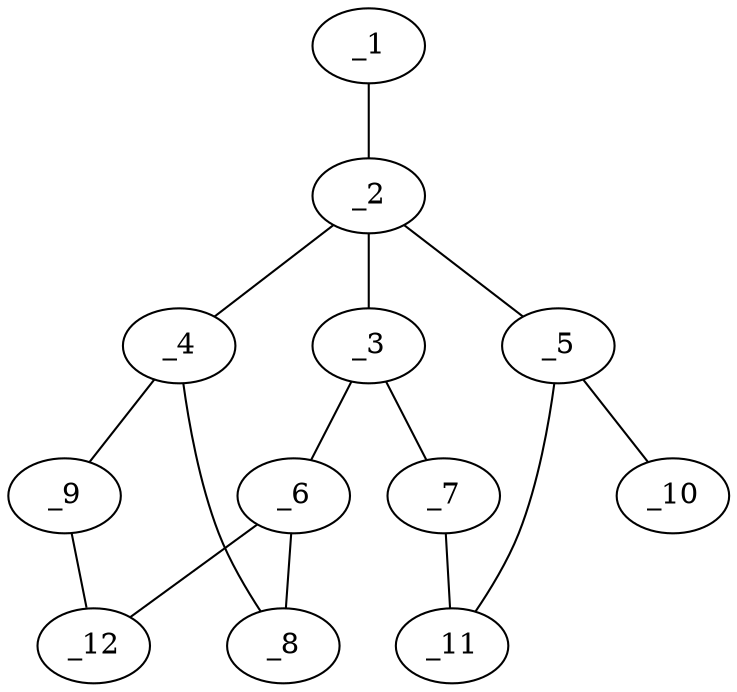 graph molid74380 {
	_1	 [charge=0,
		chem=1,
		symbol="C  ",
		x="4.0827",
		y="-1.4796"];
	_2	 [charge=0,
		chem=1,
		symbol="C  ",
		x="3.5827",
		y="-0.6136"];
	_1 -- _2	 [valence=1];
	_3	 [charge=0,
		chem=1,
		symbol="C  ",
		x="3.0827",
		y="0.2524"];
	_2 -- _3	 [valence=1];
	_4	 [charge=0,
		chem=1,
		symbol="C  ",
		x="5.3147",
		y="0.3864"];
	_2 -- _4	 [valence=1];
	_5	 [charge=0,
		chem=1,
		symbol="C  ",
		x="2.9135",
		y="-1.3568"];
	_2 -- _5	 [valence=1];
	_6	 [charge=0,
		chem=1,
		symbol="C  ",
		x="5.5735",
		y="1.3523"];
	_3 -- _6	 [valence=1];
	_7	 [charge=0,
		chem=1,
		symbol="C  ",
		x="2.1045",
		y="0.0445"];
	_3 -- _7	 [valence=1];
	_8	 [charge=0,
		chem=1,
		symbol="C  ",
		x="4.8369",
		y="2.3349"];
	_4 -- _8	 [valence=1];
	_9	 [charge=0,
		chem=1,
		symbol="C  ",
		x="7.1467",
		y="-0.3724"];
	_4 -- _9	 [valence=1];
	_10	 [charge=0,
		chem=2,
		symbol="O  ",
		x="3.1215",
		y="-2.3349"];
	_5 -- _10	 [valence=2];
	_11	 [charge=0,
		chem=2,
		symbol="O  ",
		x=2,
		y="-0.95"];
	_5 -- _11	 [valence=1];
	_6 -- _8	 [valence=1];
	_12	 [charge=0,
		chem=1,
		symbol="C  ",
		x="7.4055",
		y="0.5935"];
	_6 -- _12	 [valence=1];
	_7 -- _11	 [valence=1];
	_9 -- _12	 [valence=1];
}
